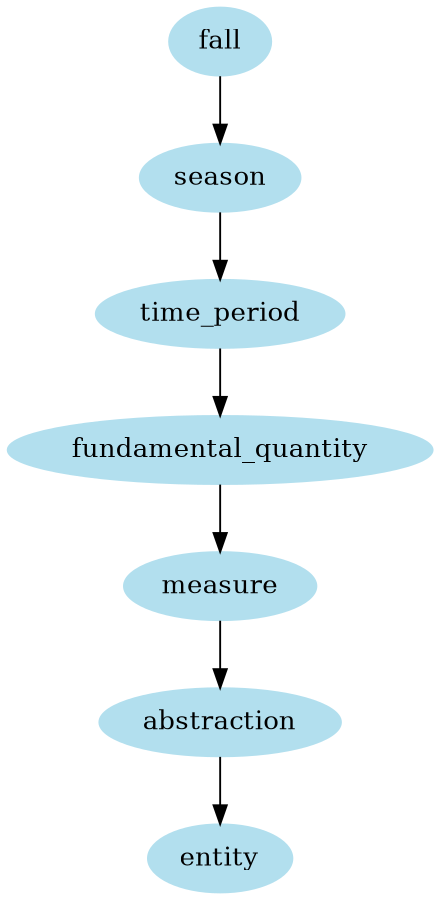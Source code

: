 digraph unix {
	node [color=lightblue2 style=filled]
	size="6,6"
	fall -> season
	season -> time_period
	time_period -> fundamental_quantity
	fundamental_quantity -> measure
	measure -> abstraction
	abstraction -> entity
}
